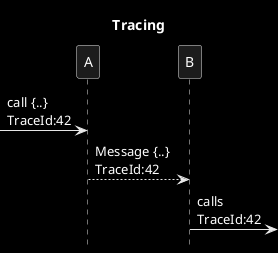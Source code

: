 @startuml
title Tracing
hide footbox
skinparam monochrome reverse

->A:call {..} \nTraceId:42
A-->B: Message {..} \nTraceId:42
B->:calls \nTraceId:42
@enduml
